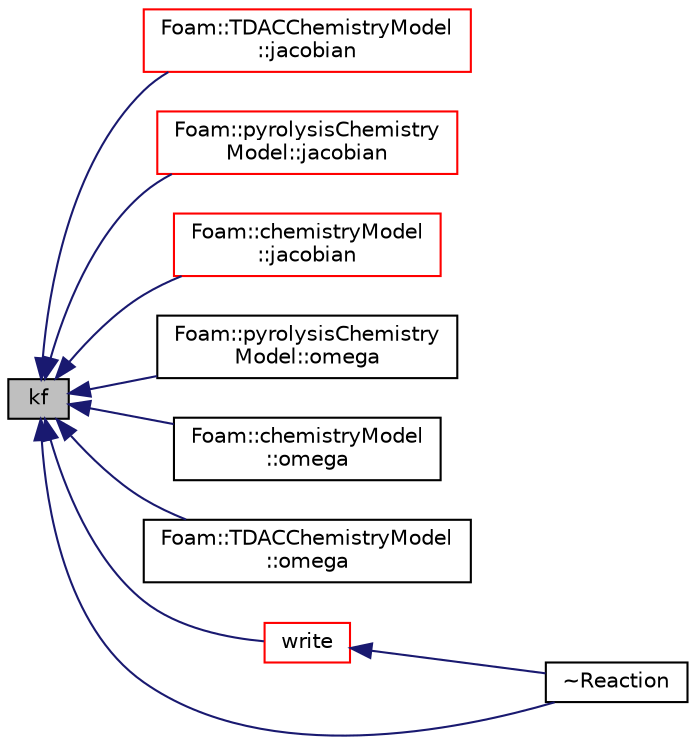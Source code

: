 digraph "kf"
{
  bgcolor="transparent";
  edge [fontname="Helvetica",fontsize="10",labelfontname="Helvetica",labelfontsize="10"];
  node [fontname="Helvetica",fontsize="10",shape=record];
  rankdir="LR";
  Node985 [label="kf",height=0.2,width=0.4,color="black", fillcolor="grey75", style="filled", fontcolor="black"];
  Node985 -> Node986 [dir="back",color="midnightblue",fontsize="10",style="solid",fontname="Helvetica"];
  Node986 [label="Foam::TDACChemistryModel\l::jacobian",height=0.2,width=0.4,color="red",URL="$a31065.html#af8cd2240439c2a4858f20a474205d836",tooltip="Pure jacobian function for tabulation. "];
  Node985 -> Node989 [dir="back",color="midnightblue",fontsize="10",style="solid",fontname="Helvetica"];
  Node989 [label="Foam::pyrolysisChemistry\lModel::jacobian",height=0.2,width=0.4,color="red",URL="$a31533.html#afb9c61fc8f348168d75404b1a34ed937",tooltip="Calculate the Jacobian of the system. "];
  Node985 -> Node993 [dir="back",color="midnightblue",fontsize="10",style="solid",fontname="Helvetica"];
  Node993 [label="Foam::chemistryModel\l::jacobian",height=0.2,width=0.4,color="red",URL="$a31053.html#afb9c61fc8f348168d75404b1a34ed937",tooltip="Calculate the Jacobian of the system. "];
  Node985 -> Node992 [dir="back",color="midnightblue",fontsize="10",style="solid",fontname="Helvetica"];
  Node992 [label="Foam::pyrolysisChemistry\lModel::omega",height=0.2,width=0.4,color="black",URL="$a31533.html#af5297f616bf5a0208938891bfb641cf2",tooltip="Return the reaction rate for reaction r. "];
  Node985 -> Node995 [dir="back",color="midnightblue",fontsize="10",style="solid",fontname="Helvetica"];
  Node995 [label="Foam::chemistryModel\l::omega",height=0.2,width=0.4,color="black",URL="$a31053.html#a9d7c91decc146d7a59cf80c830b4b596",tooltip="Return the reaction rate for reaction r and the reference. "];
  Node985 -> Node988 [dir="back",color="midnightblue",fontsize="10",style="solid",fontname="Helvetica"];
  Node988 [label="Foam::TDACChemistryModel\l::omega",height=0.2,width=0.4,color="black",URL="$a31065.html#a9d7c91decc146d7a59cf80c830b4b596",tooltip="Return the reaction rate for reaction r and the reference. "];
  Node985 -> Node996 [dir="back",color="midnightblue",fontsize="10",style="solid",fontname="Helvetica"];
  Node996 [label="write",height=0.2,width=0.4,color="red",URL="$a31677.html#a293fdfec8bdfbd5c3913ab4c9f3454ff",tooltip="Write. "];
  Node996 -> Node997 [dir="back",color="midnightblue",fontsize="10",style="solid",fontname="Helvetica"];
  Node997 [label="~Reaction",height=0.2,width=0.4,color="black",URL="$a31677.html#ac3b086991383b38bb29c0d07a837745a",tooltip="Destructor. "];
  Node985 -> Node997 [dir="back",color="midnightblue",fontsize="10",style="solid",fontname="Helvetica"];
}
